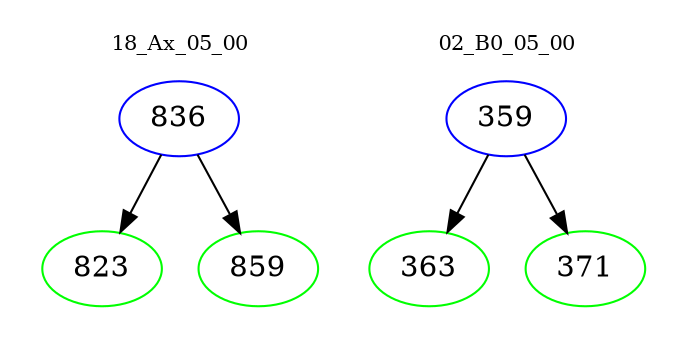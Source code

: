 digraph{
subgraph cluster_0 {
color = white
label = "18_Ax_05_00";
fontsize=10;
T0_836 [label="836", color="blue"]
T0_836 -> T0_823 [color="black"]
T0_823 [label="823", color="green"]
T0_836 -> T0_859 [color="black"]
T0_859 [label="859", color="green"]
}
subgraph cluster_1 {
color = white
label = "02_B0_05_00";
fontsize=10;
T1_359 [label="359", color="blue"]
T1_359 -> T1_363 [color="black"]
T1_363 [label="363", color="green"]
T1_359 -> T1_371 [color="black"]
T1_371 [label="371", color="green"]
}
}
